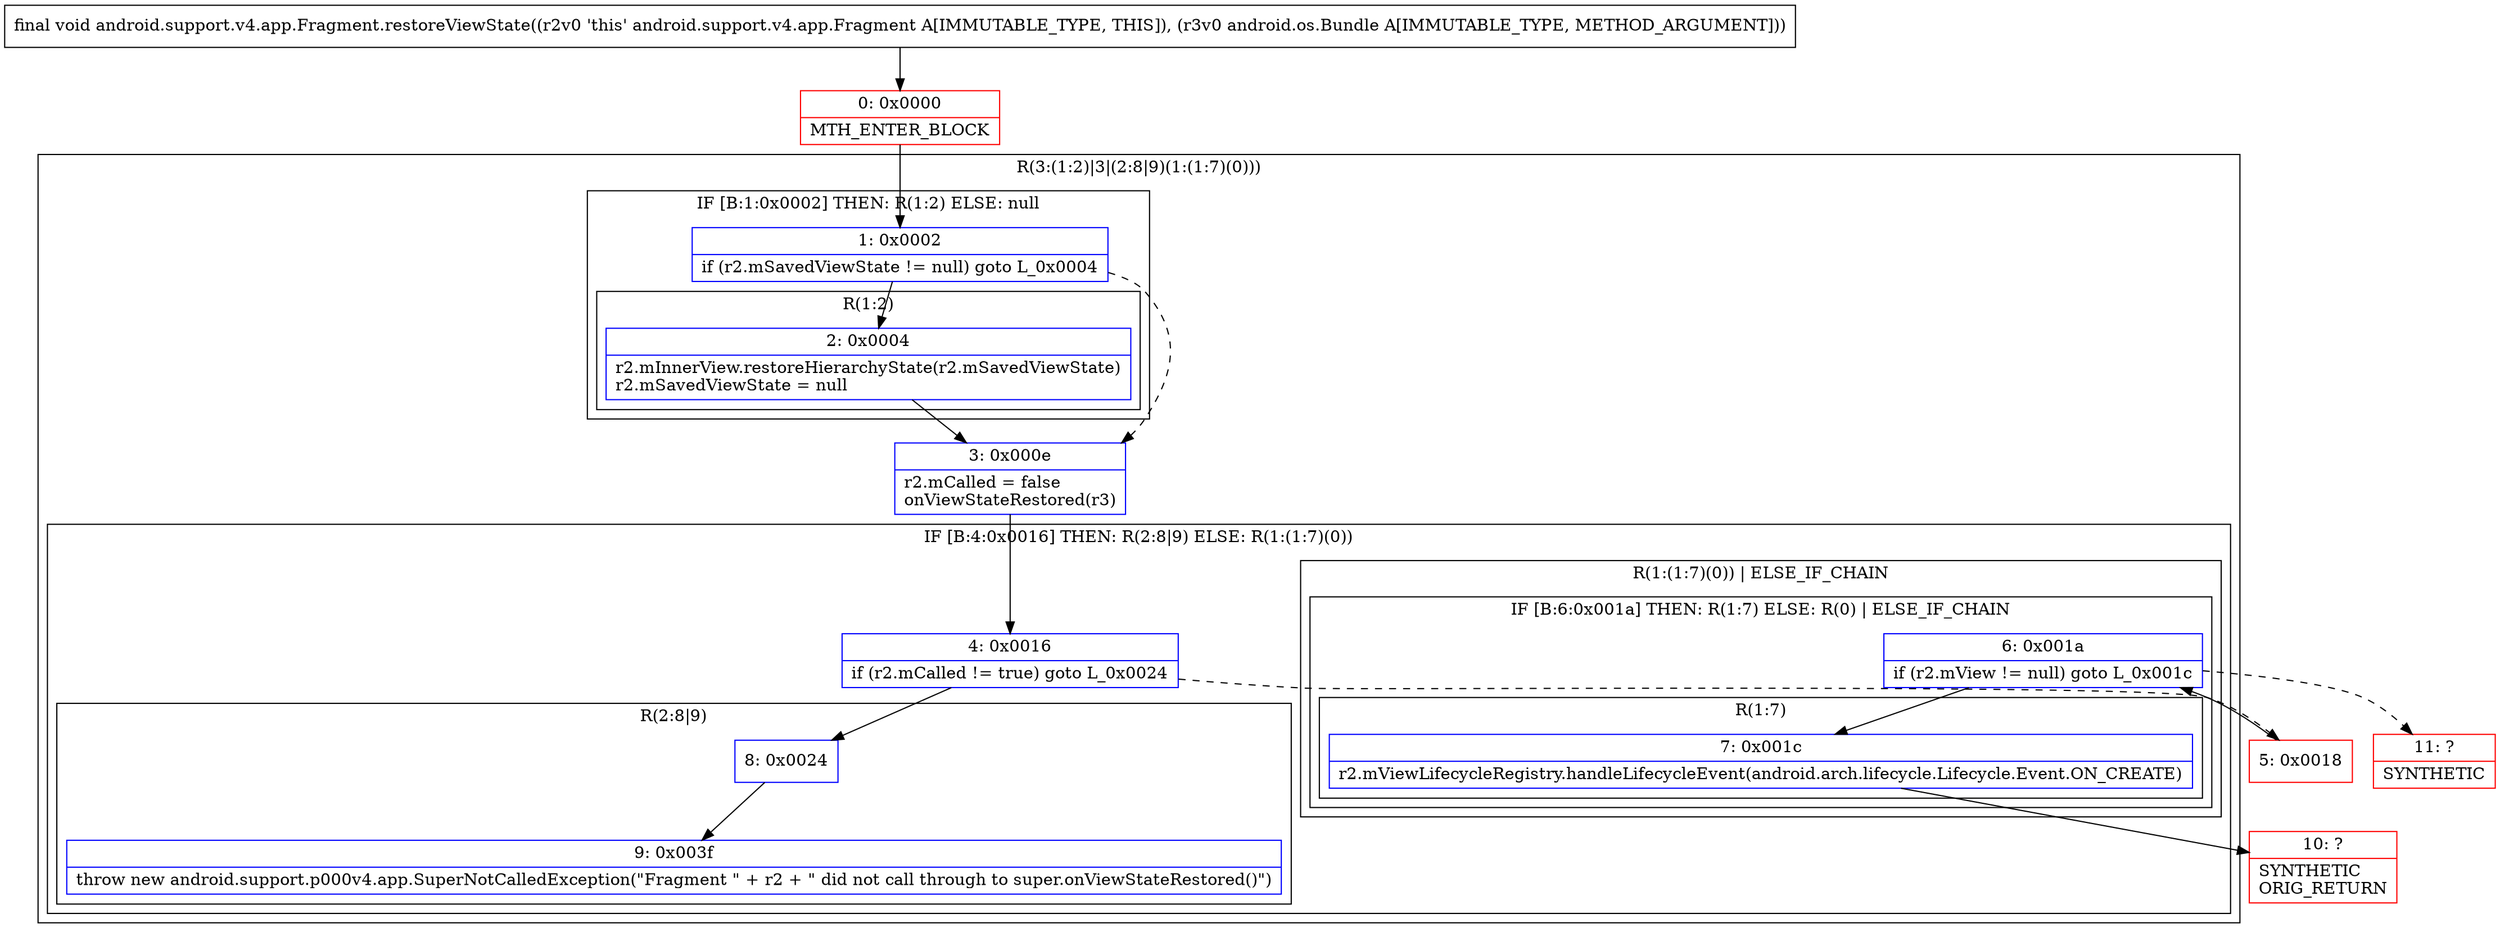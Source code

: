 digraph "CFG forandroid.support.v4.app.Fragment.restoreViewState(Landroid\/os\/Bundle;)V" {
subgraph cluster_Region_1985785061 {
label = "R(3:(1:2)|3|(2:8|9)(1:(1:7)(0)))";
node [shape=record,color=blue];
subgraph cluster_IfRegion_1914029073 {
label = "IF [B:1:0x0002] THEN: R(1:2) ELSE: null";
node [shape=record,color=blue];
Node_1 [shape=record,label="{1\:\ 0x0002|if (r2.mSavedViewState != null) goto L_0x0004\l}"];
subgraph cluster_Region_936104585 {
label = "R(1:2)";
node [shape=record,color=blue];
Node_2 [shape=record,label="{2\:\ 0x0004|r2.mInnerView.restoreHierarchyState(r2.mSavedViewState)\lr2.mSavedViewState = null\l}"];
}
}
Node_3 [shape=record,label="{3\:\ 0x000e|r2.mCalled = false\lonViewStateRestored(r3)\l}"];
subgraph cluster_IfRegion_89429690 {
label = "IF [B:4:0x0016] THEN: R(2:8|9) ELSE: R(1:(1:7)(0))";
node [shape=record,color=blue];
Node_4 [shape=record,label="{4\:\ 0x0016|if (r2.mCalled != true) goto L_0x0024\l}"];
subgraph cluster_Region_385628529 {
label = "R(2:8|9)";
node [shape=record,color=blue];
Node_8 [shape=record,label="{8\:\ 0x0024}"];
Node_9 [shape=record,label="{9\:\ 0x003f|throw new android.support.p000v4.app.SuperNotCalledException(\"Fragment \" + r2 + \" did not call through to super.onViewStateRestored()\")\l}"];
}
subgraph cluster_Region_1242907379 {
label = "R(1:(1:7)(0)) | ELSE_IF_CHAIN\l";
node [shape=record,color=blue];
subgraph cluster_IfRegion_589536930 {
label = "IF [B:6:0x001a] THEN: R(1:7) ELSE: R(0) | ELSE_IF_CHAIN\l";
node [shape=record,color=blue];
Node_6 [shape=record,label="{6\:\ 0x001a|if (r2.mView != null) goto L_0x001c\l}"];
subgraph cluster_Region_48442682 {
label = "R(1:7)";
node [shape=record,color=blue];
Node_7 [shape=record,label="{7\:\ 0x001c|r2.mViewLifecycleRegistry.handleLifecycleEvent(android.arch.lifecycle.Lifecycle.Event.ON_CREATE)\l}"];
}
subgraph cluster_Region_1965276070 {
label = "R(0)";
node [shape=record,color=blue];
}
}
}
}
}
Node_0 [shape=record,color=red,label="{0\:\ 0x0000|MTH_ENTER_BLOCK\l}"];
Node_5 [shape=record,color=red,label="{5\:\ 0x0018}"];
Node_10 [shape=record,color=red,label="{10\:\ ?|SYNTHETIC\lORIG_RETURN\l}"];
Node_11 [shape=record,color=red,label="{11\:\ ?|SYNTHETIC\l}"];
MethodNode[shape=record,label="{final void android.support.v4.app.Fragment.restoreViewState((r2v0 'this' android.support.v4.app.Fragment A[IMMUTABLE_TYPE, THIS]), (r3v0 android.os.Bundle A[IMMUTABLE_TYPE, METHOD_ARGUMENT])) }"];
MethodNode -> Node_0;
Node_1 -> Node_2;
Node_1 -> Node_3[style=dashed];
Node_2 -> Node_3;
Node_3 -> Node_4;
Node_4 -> Node_5[style=dashed];
Node_4 -> Node_8;
Node_8 -> Node_9;
Node_6 -> Node_7;
Node_6 -> Node_11[style=dashed];
Node_7 -> Node_10;
Node_0 -> Node_1;
Node_5 -> Node_6;
}

